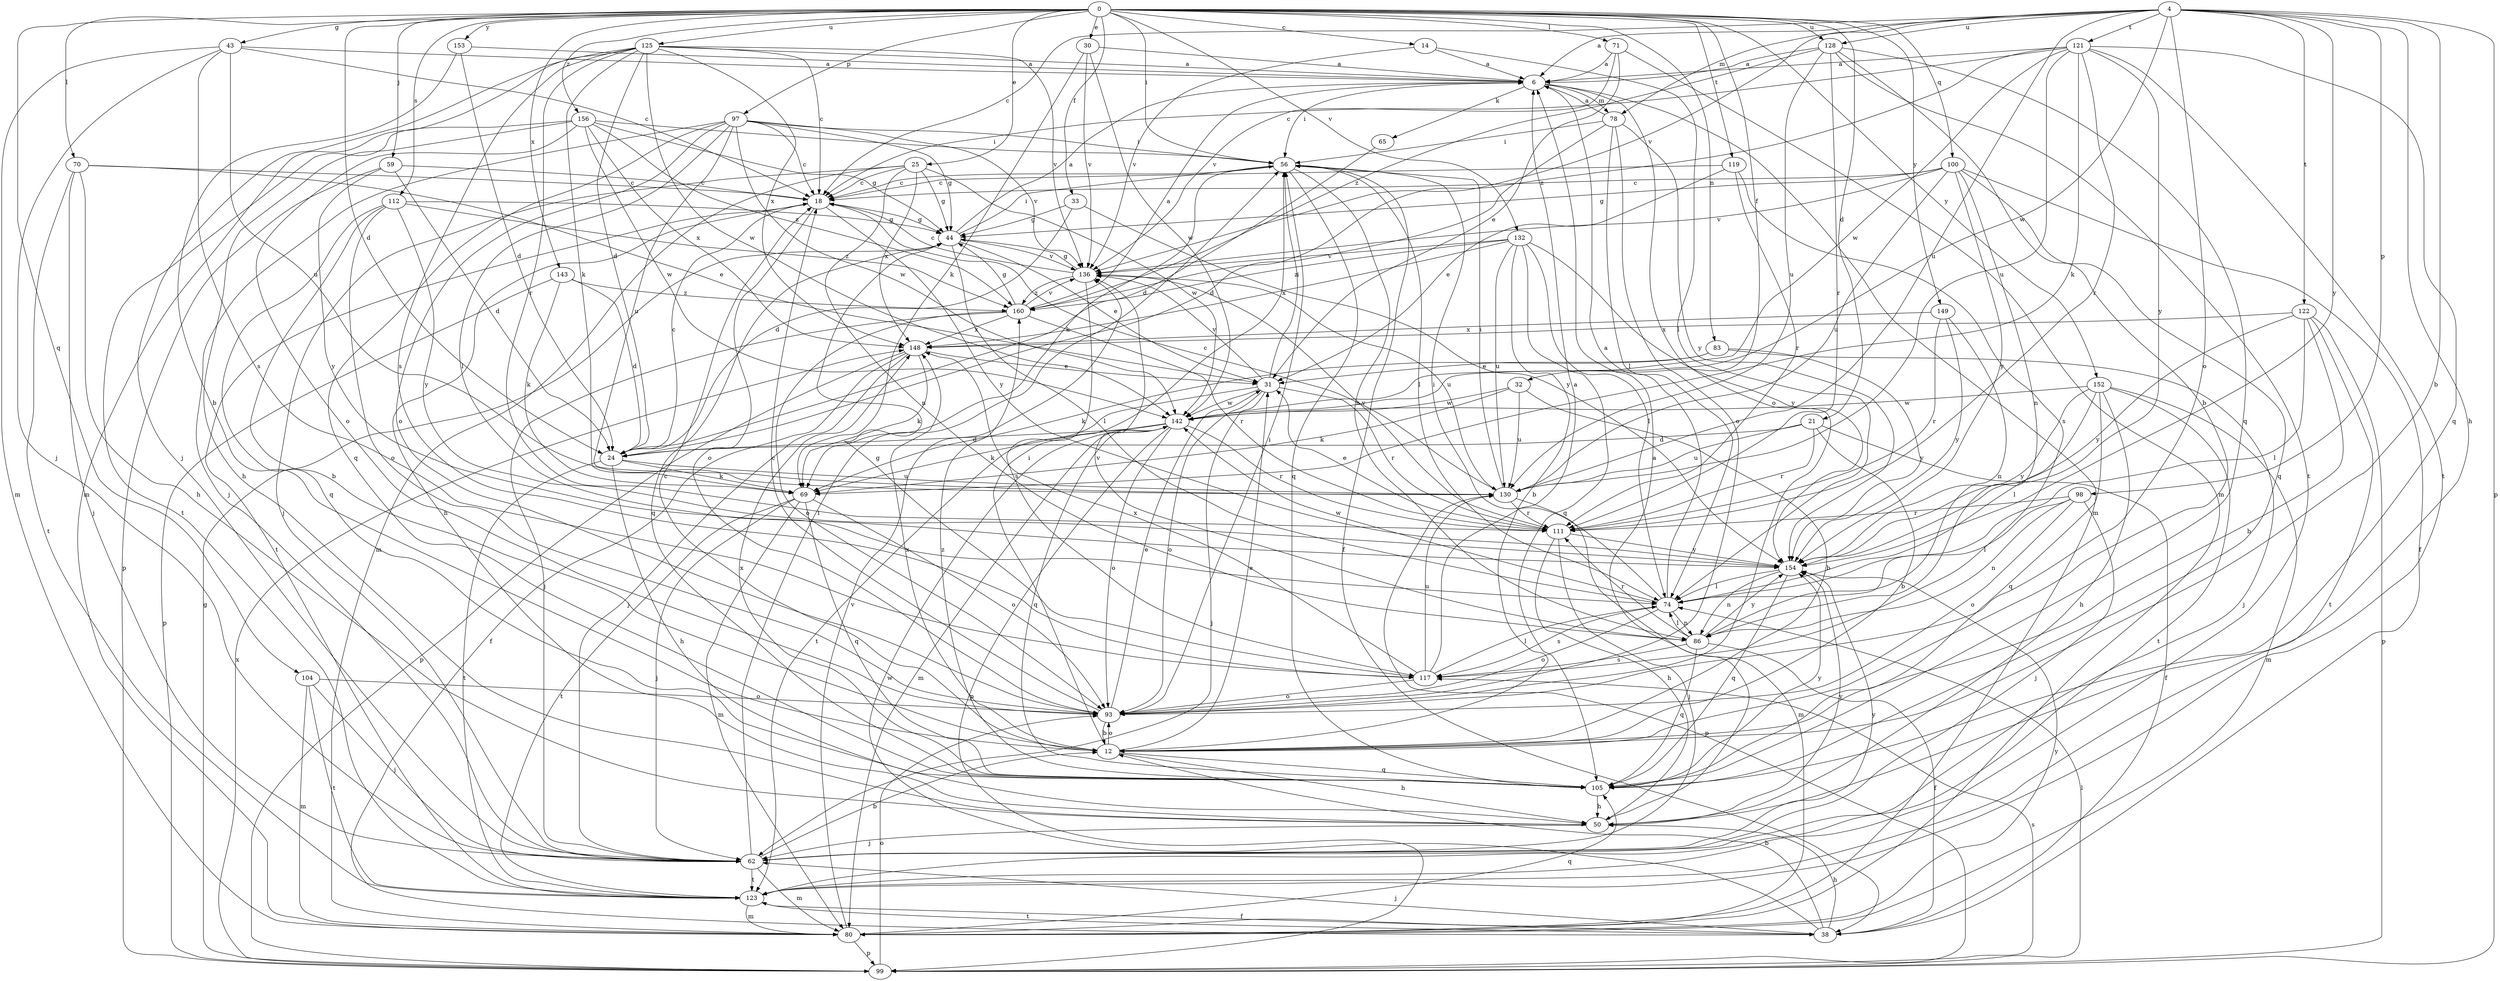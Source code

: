 strict digraph  {
0;
4;
6;
12;
14;
18;
21;
24;
25;
30;
31;
32;
33;
38;
43;
44;
50;
56;
59;
62;
65;
69;
70;
71;
74;
78;
80;
83;
86;
93;
97;
98;
99;
100;
104;
105;
111;
112;
117;
119;
121;
122;
123;
125;
128;
130;
132;
136;
142;
143;
148;
149;
152;
153;
154;
156;
160;
0 -> 14  [label=c];
0 -> 21  [label=d];
0 -> 24  [label=d];
0 -> 25  [label=e];
0 -> 30  [label=e];
0 -> 32  [label=f];
0 -> 33  [label=f];
0 -> 43  [label=g];
0 -> 56  [label=i];
0 -> 59  [label=j];
0 -> 70  [label=l];
0 -> 71  [label=l];
0 -> 83  [label=n];
0 -> 97  [label=p];
0 -> 100  [label=q];
0 -> 104  [label=q];
0 -> 112  [label=s];
0 -> 119  [label=t];
0 -> 125  [label=u];
0 -> 128  [label=u];
0 -> 132  [label=v];
0 -> 143  [label=x];
0 -> 149  [label=y];
0 -> 152  [label=y];
0 -> 153  [label=y];
0 -> 156  [label=z];
4 -> 6  [label=a];
4 -> 12  [label=b];
4 -> 18  [label=c];
4 -> 50  [label=h];
4 -> 78  [label=m];
4 -> 93  [label=o];
4 -> 98  [label=p];
4 -> 99  [label=p];
4 -> 121  [label=t];
4 -> 122  [label=t];
4 -> 128  [label=u];
4 -> 130  [label=u];
4 -> 136  [label=v];
4 -> 142  [label=w];
4 -> 154  [label=y];
6 -> 56  [label=i];
6 -> 65  [label=k];
6 -> 78  [label=m];
6 -> 80  [label=m];
6 -> 93  [label=o];
12 -> 18  [label=c];
12 -> 31  [label=e];
12 -> 50  [label=h];
12 -> 56  [label=i];
12 -> 93  [label=o];
12 -> 105  [label=q];
12 -> 148  [label=x];
14 -> 6  [label=a];
14 -> 74  [label=l];
14 -> 136  [label=v];
18 -> 44  [label=g];
18 -> 50  [label=h];
18 -> 93  [label=o];
18 -> 123  [label=t];
18 -> 154  [label=y];
21 -> 12  [label=b];
21 -> 24  [label=d];
21 -> 38  [label=f];
21 -> 111  [label=r];
21 -> 130  [label=u];
24 -> 18  [label=c];
24 -> 50  [label=h];
24 -> 69  [label=k];
24 -> 123  [label=t];
24 -> 130  [label=u];
25 -> 18  [label=c];
25 -> 44  [label=g];
25 -> 62  [label=j];
25 -> 80  [label=m];
25 -> 86  [label=n];
25 -> 142  [label=w];
25 -> 148  [label=x];
30 -> 6  [label=a];
30 -> 69  [label=k];
30 -> 136  [label=v];
30 -> 142  [label=w];
31 -> 56  [label=i];
31 -> 62  [label=j];
31 -> 93  [label=o];
31 -> 111  [label=r];
31 -> 123  [label=t];
31 -> 136  [label=v];
31 -> 142  [label=w];
32 -> 12  [label=b];
32 -> 69  [label=k];
32 -> 130  [label=u];
32 -> 142  [label=w];
33 -> 24  [label=d];
33 -> 44  [label=g];
33 -> 154  [label=y];
38 -> 12  [label=b];
38 -> 50  [label=h];
38 -> 62  [label=j];
38 -> 123  [label=t];
38 -> 142  [label=w];
43 -> 6  [label=a];
43 -> 18  [label=c];
43 -> 62  [label=j];
43 -> 80  [label=m];
43 -> 117  [label=s];
43 -> 130  [label=u];
44 -> 6  [label=a];
44 -> 31  [label=e];
44 -> 56  [label=i];
44 -> 74  [label=l];
44 -> 105  [label=q];
44 -> 136  [label=v];
50 -> 6  [label=a];
50 -> 62  [label=j];
50 -> 154  [label=y];
56 -> 18  [label=c];
56 -> 38  [label=f];
56 -> 69  [label=k];
56 -> 74  [label=l];
56 -> 86  [label=n];
56 -> 105  [label=q];
59 -> 18  [label=c];
59 -> 24  [label=d];
59 -> 99  [label=p];
59 -> 154  [label=y];
62 -> 12  [label=b];
62 -> 56  [label=i];
62 -> 80  [label=m];
62 -> 123  [label=t];
62 -> 154  [label=y];
65 -> 24  [label=d];
69 -> 62  [label=j];
69 -> 80  [label=m];
69 -> 93  [label=o];
69 -> 105  [label=q];
69 -> 123  [label=t];
70 -> 18  [label=c];
70 -> 31  [label=e];
70 -> 50  [label=h];
70 -> 62  [label=j];
70 -> 123  [label=t];
71 -> 6  [label=a];
71 -> 31  [label=e];
71 -> 80  [label=m];
71 -> 136  [label=v];
74 -> 6  [label=a];
74 -> 56  [label=i];
74 -> 86  [label=n];
74 -> 93  [label=o];
74 -> 117  [label=s];
74 -> 142  [label=w];
78 -> 6  [label=a];
78 -> 24  [label=d];
78 -> 56  [label=i];
78 -> 74  [label=l];
78 -> 93  [label=o];
78 -> 154  [label=y];
80 -> 99  [label=p];
80 -> 105  [label=q];
80 -> 136  [label=v];
80 -> 154  [label=y];
83 -> 31  [label=e];
83 -> 62  [label=j];
83 -> 69  [label=k];
83 -> 154  [label=y];
86 -> 38  [label=f];
86 -> 74  [label=l];
86 -> 105  [label=q];
86 -> 111  [label=r];
86 -> 117  [label=s];
86 -> 136  [label=v];
86 -> 154  [label=y];
93 -> 12  [label=b];
93 -> 18  [label=c];
93 -> 31  [label=e];
93 -> 56  [label=i];
97 -> 18  [label=c];
97 -> 44  [label=g];
97 -> 56  [label=i];
97 -> 62  [label=j];
97 -> 74  [label=l];
97 -> 93  [label=o];
97 -> 105  [label=q];
97 -> 130  [label=u];
97 -> 136  [label=v];
97 -> 142  [label=w];
98 -> 62  [label=j];
98 -> 74  [label=l];
98 -> 86  [label=n];
98 -> 93  [label=o];
98 -> 111  [label=r];
99 -> 44  [label=g];
99 -> 74  [label=l];
99 -> 93  [label=o];
99 -> 117  [label=s];
99 -> 148  [label=x];
100 -> 18  [label=c];
100 -> 38  [label=f];
100 -> 44  [label=g];
100 -> 86  [label=n];
100 -> 105  [label=q];
100 -> 130  [label=u];
100 -> 136  [label=v];
100 -> 154  [label=y];
104 -> 62  [label=j];
104 -> 80  [label=m];
104 -> 93  [label=o];
104 -> 123  [label=t];
105 -> 50  [label=h];
105 -> 148  [label=x];
105 -> 154  [label=y];
105 -> 160  [label=z];
111 -> 31  [label=e];
111 -> 50  [label=h];
111 -> 62  [label=j];
111 -> 136  [label=v];
111 -> 154  [label=y];
112 -> 12  [label=b];
112 -> 44  [label=g];
112 -> 93  [label=o];
112 -> 105  [label=q];
112 -> 154  [label=y];
112 -> 160  [label=z];
117 -> 6  [label=a];
117 -> 44  [label=g];
117 -> 74  [label=l];
117 -> 93  [label=o];
117 -> 130  [label=u];
117 -> 148  [label=x];
119 -> 18  [label=c];
119 -> 31  [label=e];
119 -> 111  [label=r];
119 -> 117  [label=s];
121 -> 6  [label=a];
121 -> 18  [label=c];
121 -> 69  [label=k];
121 -> 105  [label=q];
121 -> 111  [label=r];
121 -> 123  [label=t];
121 -> 130  [label=u];
121 -> 142  [label=w];
121 -> 154  [label=y];
121 -> 160  [label=z];
122 -> 12  [label=b];
122 -> 74  [label=l];
122 -> 99  [label=p];
122 -> 123  [label=t];
122 -> 148  [label=x];
122 -> 154  [label=y];
123 -> 38  [label=f];
123 -> 80  [label=m];
125 -> 6  [label=a];
125 -> 18  [label=c];
125 -> 24  [label=d];
125 -> 62  [label=j];
125 -> 69  [label=k];
125 -> 80  [label=m];
125 -> 111  [label=r];
125 -> 117  [label=s];
125 -> 136  [label=v];
125 -> 142  [label=w];
125 -> 148  [label=x];
128 -> 6  [label=a];
128 -> 12  [label=b];
128 -> 105  [label=q];
128 -> 111  [label=r];
128 -> 123  [label=t];
128 -> 130  [label=u];
128 -> 160  [label=z];
130 -> 18  [label=c];
130 -> 56  [label=i];
130 -> 80  [label=m];
130 -> 99  [label=p];
130 -> 111  [label=r];
132 -> 12  [label=b];
132 -> 74  [label=l];
132 -> 105  [label=q];
132 -> 130  [label=u];
132 -> 136  [label=v];
132 -> 148  [label=x];
132 -> 154  [label=y];
132 -> 160  [label=z];
136 -> 18  [label=c];
136 -> 44  [label=g];
136 -> 117  [label=s];
136 -> 130  [label=u];
136 -> 160  [label=z];
142 -> 24  [label=d];
142 -> 69  [label=k];
142 -> 80  [label=m];
142 -> 93  [label=o];
142 -> 99  [label=p];
142 -> 105  [label=q];
142 -> 111  [label=r];
143 -> 24  [label=d];
143 -> 69  [label=k];
143 -> 99  [label=p];
143 -> 160  [label=z];
148 -> 31  [label=e];
148 -> 38  [label=f];
148 -> 62  [label=j];
148 -> 69  [label=k];
148 -> 99  [label=p];
149 -> 86  [label=n];
149 -> 111  [label=r];
149 -> 148  [label=x];
149 -> 154  [label=y];
152 -> 50  [label=h];
152 -> 74  [label=l];
152 -> 80  [label=m];
152 -> 105  [label=q];
152 -> 123  [label=t];
152 -> 142  [label=w];
152 -> 154  [label=y];
153 -> 6  [label=a];
153 -> 12  [label=b];
153 -> 24  [label=d];
154 -> 74  [label=l];
154 -> 86  [label=n];
154 -> 105  [label=q];
156 -> 44  [label=g];
156 -> 50  [label=h];
156 -> 56  [label=i];
156 -> 93  [label=o];
156 -> 123  [label=t];
156 -> 142  [label=w];
156 -> 148  [label=x];
156 -> 160  [label=z];
160 -> 6  [label=a];
160 -> 44  [label=g];
160 -> 62  [label=j];
160 -> 93  [label=o];
160 -> 111  [label=r];
160 -> 136  [label=v];
160 -> 148  [label=x];
}
